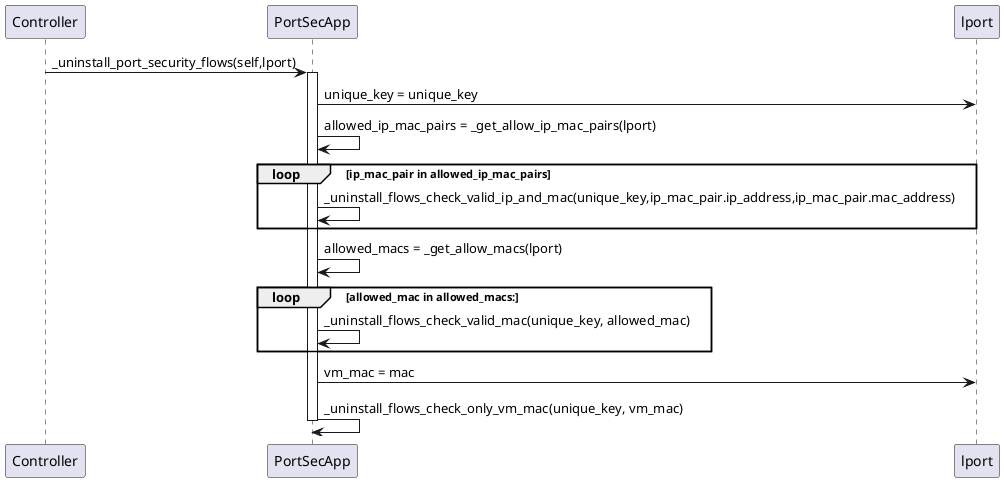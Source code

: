 @startuml  uninstall port security flows
Controller->PortSecApp:_uninstall_port_security_flows(self,lport)
activate PortSecApp
PortSecApp->lport:unique_key = unique_key

' # uninstall ip and mac check flows
PortSecApp->PortSecApp: allowed_ip_mac_pairs = _get_allow_ip_mac_pairs(lport)
loop ip_mac_pair in allowed_ip_mac_pairs
    PortSecApp->PortSecApp:_uninstall_flows_check_valid_ip_and_mac(unique_key,ip_mac_pair.ip_address,ip_mac_pair.mac_address)
end
' # uninstall vm mac and allowed address pairs mac check flows
PortSecApp->PortSecApp:        allowed_macs = _get_allow_macs(lport)
loop allowed_mac in allowed_macs:
    PortSecApp->PortSecApp:_uninstall_flows_check_valid_mac(unique_key, allowed_mac)
end
' # uninstall only vm mac check flows
PortSecApp->lport:vm_mac = mac
PortSecApp->PortSecApp:_uninstall_flows_check_only_vm_mac(unique_key, vm_mac)
deactivate
@enduml